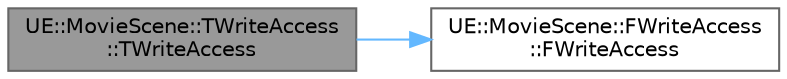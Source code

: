 digraph "UE::MovieScene::TWriteAccess::TWriteAccess"
{
 // INTERACTIVE_SVG=YES
 // LATEX_PDF_SIZE
  bgcolor="transparent";
  edge [fontname=Helvetica,fontsize=10,labelfontname=Helvetica,labelfontsize=10];
  node [fontname=Helvetica,fontsize=10,shape=box,height=0.2,width=0.4];
  rankdir="LR";
  Node1 [id="Node000001",label="UE::MovieScene::TWriteAccess\l::TWriteAccess",height=0.2,width=0.4,color="gray40", fillcolor="grey60", style="filled", fontcolor="black",tooltip=" "];
  Node1 -> Node2 [id="edge1_Node000001_Node000002",color="steelblue1",style="solid",tooltip=" "];
  Node2 [id="Node000002",label="UE::MovieScene::FWriteAccess\l::FWriteAccess",height=0.2,width=0.4,color="grey40", fillcolor="white", style="filled",URL="$d9/d1c/structUE_1_1MovieScene_1_1FWriteAccess.html#abb6ce365a161ba7112573eb8b455d301",tooltip=" "];
}
